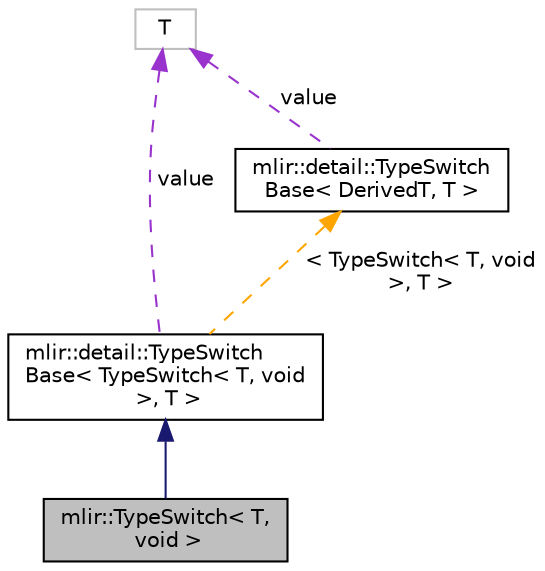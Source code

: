 digraph "mlir::TypeSwitch&lt; T, void &gt;"
{
  bgcolor="transparent";
  edge [fontname="Helvetica",fontsize="10",labelfontname="Helvetica",labelfontsize="10"];
  node [fontname="Helvetica",fontsize="10",shape=record];
  Node3 [label="mlir::TypeSwitch\< T,\l void \>",height=0.2,width=0.4,color="black", fillcolor="grey75", style="filled", fontcolor="black"];
  Node4 -> Node3 [dir="back",color="midnightblue",fontsize="10",style="solid",fontname="Helvetica"];
  Node4 [label="mlir::detail::TypeSwitch\lBase\< TypeSwitch\< T, void\l \>, T \>",height=0.2,width=0.4,color="black",URL="$classmlir_1_1detail_1_1TypeSwitchBase.html"];
  Node5 -> Node4 [dir="back",color="darkorchid3",fontsize="10",style="dashed",label=" value" ,fontname="Helvetica"];
  Node5 [label="T",height=0.2,width=0.4,color="grey75"];
  Node6 -> Node4 [dir="back",color="orange",fontsize="10",style="dashed",label=" \< TypeSwitch\< T, void\l \>, T \>" ,fontname="Helvetica"];
  Node6 [label="mlir::detail::TypeSwitch\lBase\< DerivedT, T \>",height=0.2,width=0.4,color="black",URL="$classmlir_1_1detail_1_1TypeSwitchBase.html"];
  Node5 -> Node6 [dir="back",color="darkorchid3",fontsize="10",style="dashed",label=" value" ,fontname="Helvetica"];
}
